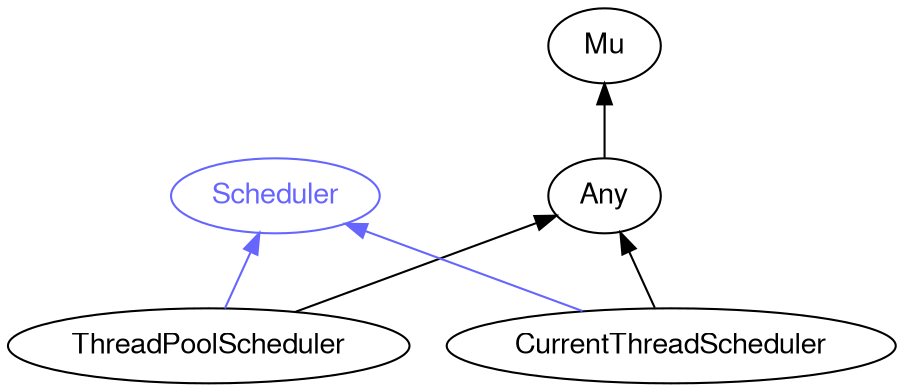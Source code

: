 digraph "perl6-type-graph" {
    rankdir=BT;
    splines=polyline;
    overlap=false; 
    // Types
    "Scheduler" [color="#6666FF", fontcolor="#6666FF", href="/type/Scheduler", fontname="FreeSans"];
    "Mu" [color="#000000", fontcolor="#000000", href="/type/Mu", fontname="FreeSans"];
    "Any" [color="#000000", fontcolor="#000000", href="/type/Any", fontname="FreeSans"];
    "ThreadPoolScheduler" [color="#000000", fontcolor="#000000", href="/type/ThreadPoolScheduler", fontname="FreeSans"];
    "CurrentThreadScheduler" [color="#000000", fontcolor="#000000", href="/type/CurrentThreadScheduler", fontname="FreeSans"];

    // Superclasses
    "Any" -> "Mu" [color="#000000"];
    "ThreadPoolScheduler" -> "Any" [color="#000000"];
    "CurrentThreadScheduler" -> "Any" [color="#000000"];

    // Roles
    "ThreadPoolScheduler" -> "Scheduler" [color="#6666FF"];
    "CurrentThreadScheduler" -> "Scheduler" [color="#6666FF"];
}
